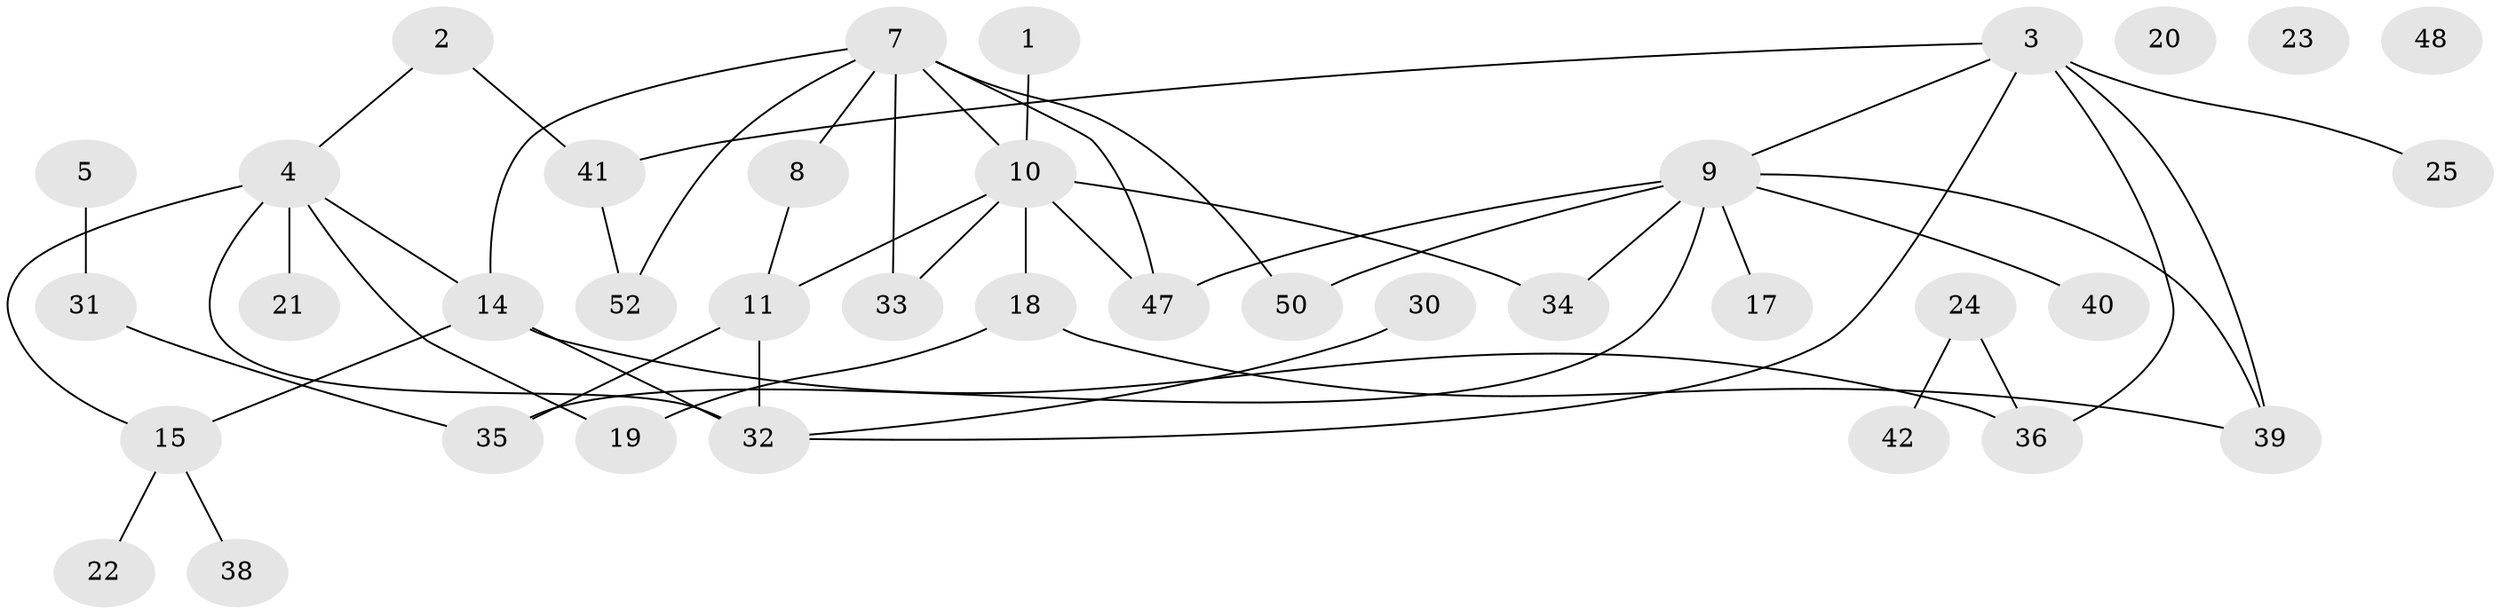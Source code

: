 // Generated by graph-tools (version 1.1) at 2025/23/03/03/25 07:23:29]
// undirected, 37 vertices, 49 edges
graph export_dot {
graph [start="1"]
  node [color=gray90,style=filled];
  1;
  2;
  3 [super="+6"];
  4 [super="+13"];
  5;
  7 [super="+12"];
  8 [super="+49"];
  9 [super="+29"];
  10 [super="+27"];
  11 [super="+16"];
  14 [super="+28"];
  15 [super="+54"];
  17;
  18 [super="+37"];
  19 [super="+26"];
  20;
  21;
  22;
  23;
  24 [super="+46"];
  25;
  30 [super="+43"];
  31;
  32;
  33;
  34;
  35 [super="+44"];
  36;
  38;
  39 [super="+45"];
  40;
  41 [super="+51"];
  42;
  47 [super="+53"];
  48;
  50;
  52;
  1 -- 10;
  2 -- 41;
  2 -- 4;
  3 -- 36;
  3 -- 32;
  3 -- 25;
  3 -- 41;
  3 -- 9;
  3 -- 39;
  4 -- 14;
  4 -- 32 [weight=2];
  4 -- 19;
  4 -- 21;
  4 -- 15;
  5 -- 31;
  7 -- 8;
  7 -- 10;
  7 -- 33;
  7 -- 47;
  7 -- 50;
  7 -- 52;
  7 -- 14;
  8 -- 11;
  9 -- 34;
  9 -- 39;
  9 -- 40;
  9 -- 47;
  9 -- 50;
  9 -- 17;
  9 -- 35;
  10 -- 18;
  10 -- 33;
  10 -- 47;
  10 -- 11;
  10 -- 34;
  11 -- 32;
  11 -- 35;
  14 -- 36;
  14 -- 32;
  14 -- 15;
  15 -- 22;
  15 -- 38;
  18 -- 19;
  18 -- 39;
  24 -- 36;
  24 -- 42;
  30 -- 32;
  31 -- 35;
  41 -- 52;
}
